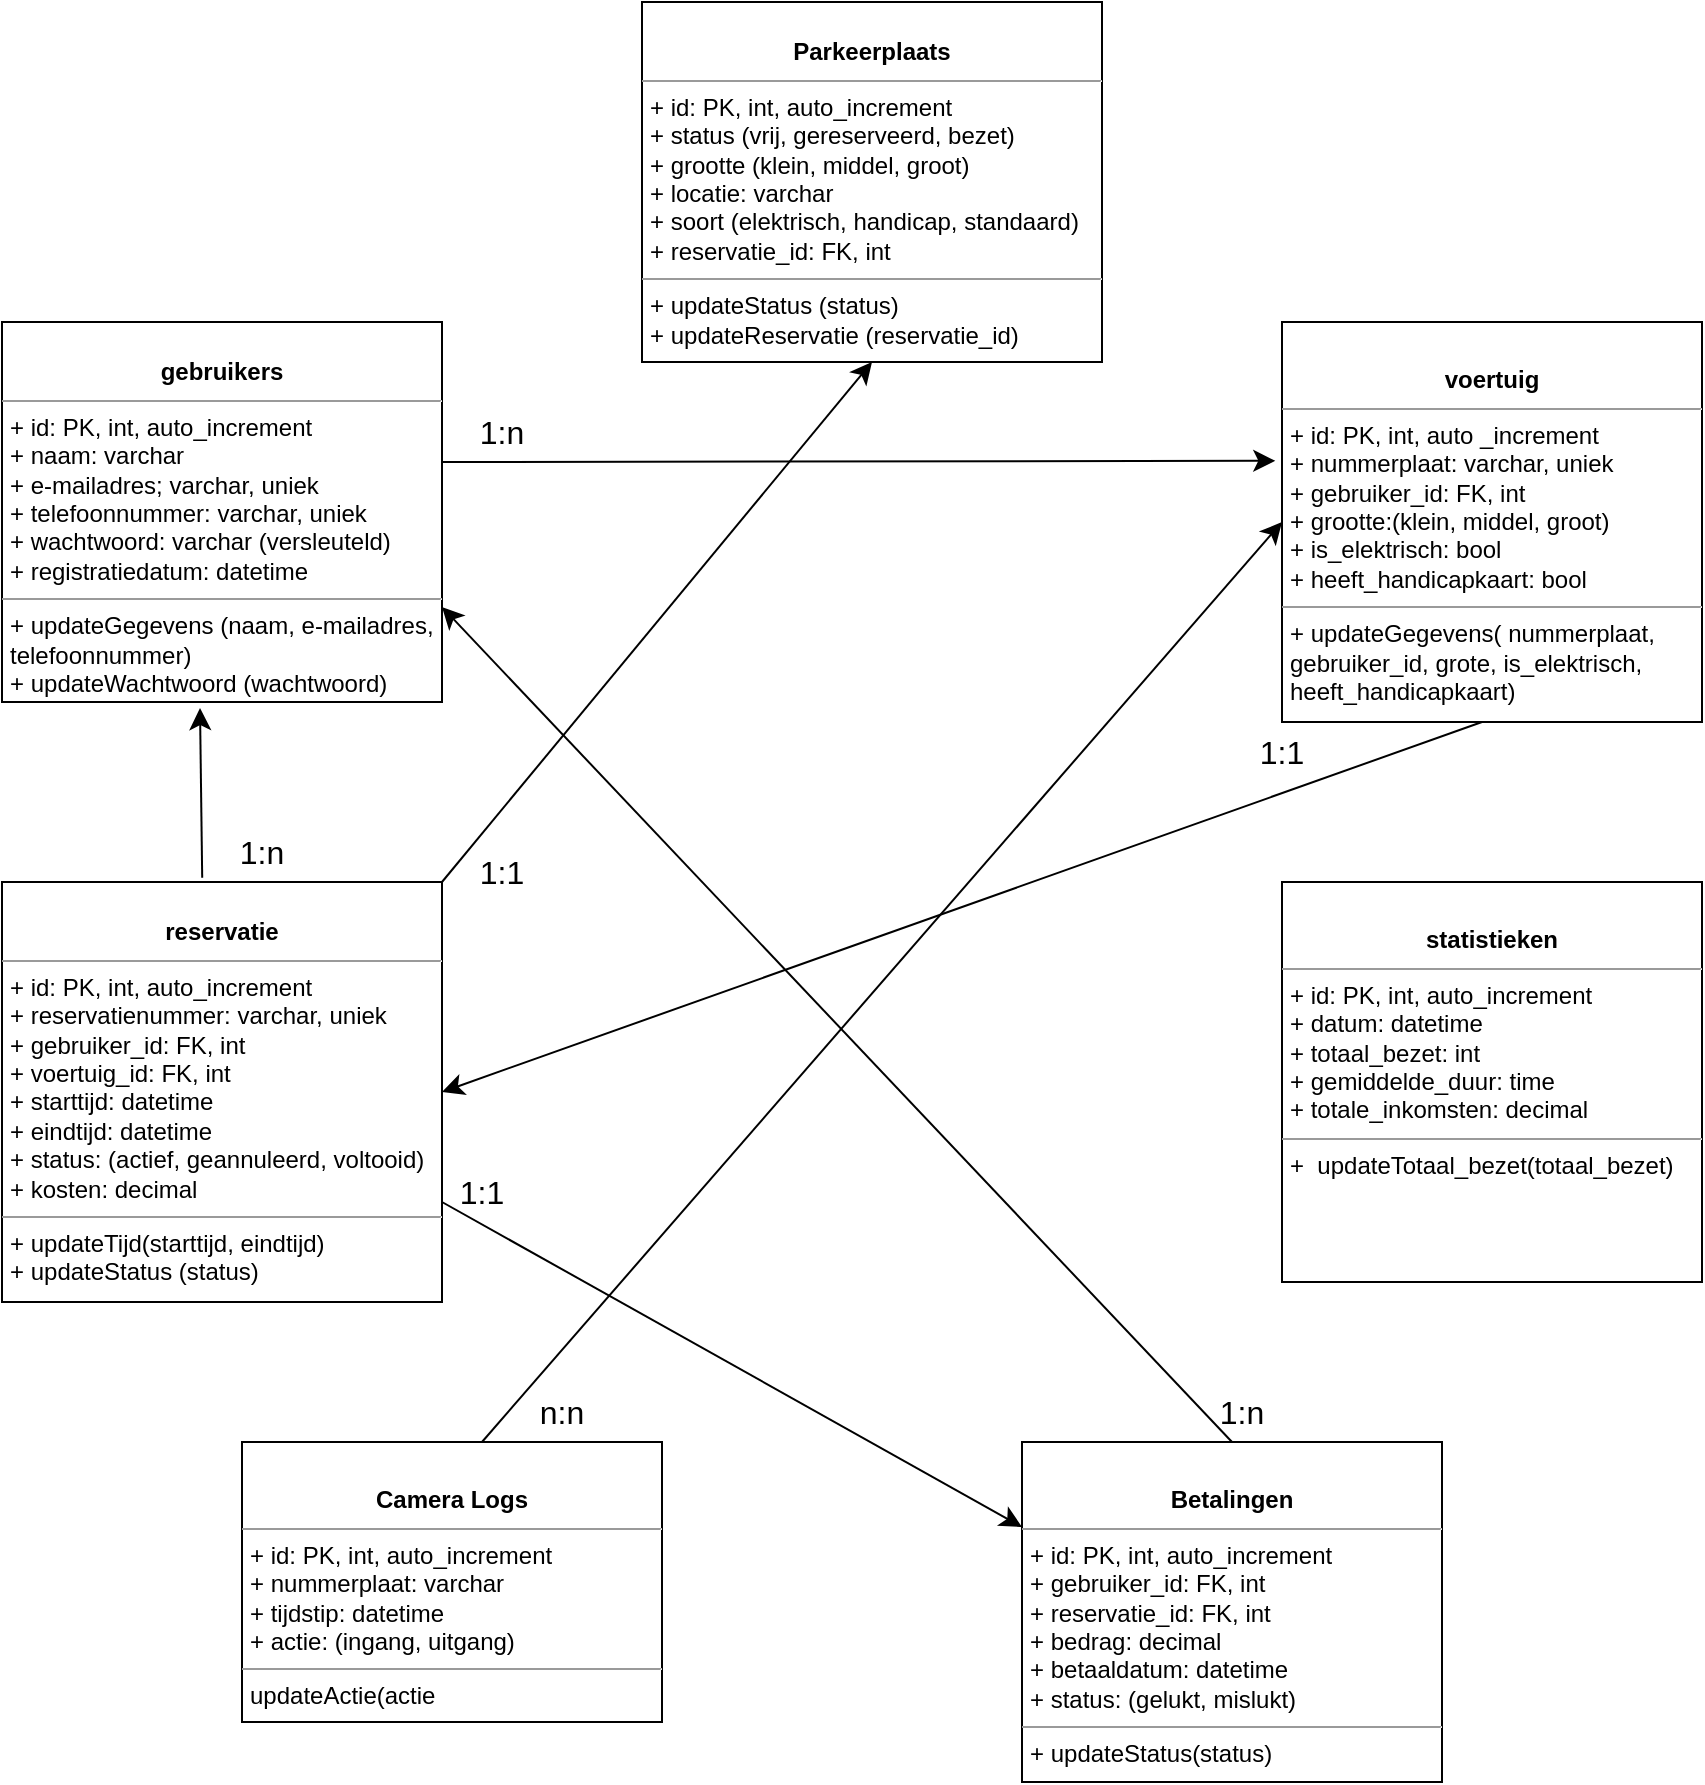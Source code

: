 <mxfile version="26.0.6">
  <diagram name="Page-1" id="c4acf3e9-155e-7222-9cf6-157b1a14988f">
    <mxGraphModel grid="1" page="1" gridSize="10" guides="1" tooltips="1" connect="1" arrows="1" fold="1" pageScale="1" pageWidth="850" pageHeight="1100" background="none" math="0" shadow="0">
      <root>
        <mxCell id="0" />
        <mxCell id="1" parent="0" />
        <mxCell id="5d2195bd80daf111-20" value="&lt;p style=&quot;margin:0px;margin-top:4px;text-align:center;&quot;&gt;&lt;br&gt;&lt;b&gt;gebruikers&lt;/b&gt;&lt;/p&gt;&lt;hr size=&quot;1&quot;&gt;&lt;p style=&quot;margin:0px;margin-left:4px;&quot;&gt;+ id: PK, int, auto_increment&amp;nbsp;&lt;/p&gt;&lt;p style=&quot;margin:0px;margin-left:4px;&quot;&gt;+ naam: varchar&lt;br&gt;+ e-mailadres; varchar, uniek&lt;/p&gt;&lt;p style=&quot;margin:0px;margin-left:4px;&quot;&gt;+ telefoonnummer: varchar, uniek&lt;/p&gt;&lt;p style=&quot;margin:0px;margin-left:4px;&quot;&gt;+ wachtwoord: varchar (versleuteld)&lt;/p&gt;&lt;p style=&quot;margin:0px;margin-left:4px;&quot;&gt;+ registratiedatum: datetime&lt;/p&gt;&lt;hr size=&quot;1&quot;&gt;&lt;p style=&quot;margin:0px;margin-left:4px;&quot;&gt;+ updateGegevens (naam, e-mailadres,&lt;/p&gt;&lt;p style=&quot;margin:0px;margin-left:4px;&quot;&gt;telefoonnummer)&lt;br&gt;&lt;/p&gt;&lt;p style=&quot;margin:0px;margin-left:4px;&quot;&gt;+ updateWachtwoord (wachtwoord)&lt;/p&gt;" style="verticalAlign=top;align=left;overflow=fill;fontSize=12;fontFamily=Helvetica;html=1;rounded=0;shadow=0;comic=0;labelBackgroundColor=none;strokeWidth=1" vertex="1" parent="1">
          <mxGeometry y="160" width="220" height="190" as="geometry" />
        </mxCell>
        <mxCell id="PEtrFHjvNyEIAuAdmES_-1" value="&lt;p style=&quot;margin:0px;margin-top:4px;text-align:center;&quot;&gt;&lt;br&gt;&lt;b&gt;Parkeerplaats&lt;/b&gt;&lt;/p&gt;&lt;hr size=&quot;1&quot;&gt;&lt;p style=&quot;margin:0px;margin-left:4px;&quot;&gt;+ id: PK, int, auto_increment&lt;br&gt;+ status (vrij, gereserveerd, bezet)&lt;/p&gt;&lt;p style=&quot;margin:0px;margin-left:4px;&quot;&gt;+ grootte (klein, middel, groot)&lt;/p&gt;&lt;p style=&quot;margin:0px;margin-left:4px;&quot;&gt;+ locatie: varchar&lt;/p&gt;&lt;p style=&quot;margin:0px;margin-left:4px;&quot;&gt;+ soort (elektrisch, handicap, standaard)&lt;/p&gt;&lt;p style=&quot;margin:0px;margin-left:4px;&quot;&gt;+ reservatie_id: FK, int&lt;/p&gt;&lt;hr size=&quot;1&quot;&gt;&lt;p style=&quot;margin:0px;margin-left:4px;&quot;&gt;+ updateStatus (status)&lt;br&gt;&lt;/p&gt;&lt;p style=&quot;margin:0px;margin-left:4px;&quot;&gt;+ updateReservatie (reservatie_id)&lt;/p&gt;" style="verticalAlign=top;align=left;overflow=fill;fontSize=12;fontFamily=Helvetica;html=1;rounded=0;shadow=0;comic=0;labelBackgroundColor=none;strokeWidth=1" vertex="1" parent="1">
          <mxGeometry x="320" width="230" height="180" as="geometry" />
        </mxCell>
        <mxCell id="PEtrFHjvNyEIAuAdmES_-2" value="&lt;p style=&quot;margin:0px;margin-top:4px;text-align:center;&quot;&gt;&lt;br&gt;&lt;b&gt;reservatie&lt;/b&gt;&lt;/p&gt;&lt;hr size=&quot;1&quot;&gt;&lt;p style=&quot;margin:0px;margin-left:4px;&quot;&gt;+ id: PK, int, auto_increment&lt;br&gt;&lt;/p&gt;&lt;p style=&quot;margin:0px;margin-left:4px;&quot;&gt;+ reservatienummer: varchar, uniek&lt;/p&gt;&lt;p style=&quot;margin:0px;margin-left:4px;&quot;&gt;+ gebruiker_id: FK, int&lt;/p&gt;&lt;p style=&quot;margin:0px;margin-left:4px;&quot;&gt;+ voertuig_id: FK, int&lt;/p&gt;&lt;p style=&quot;margin:0px;margin-left:4px;&quot;&gt;+ starttijd: datetime&lt;/p&gt;&lt;p style=&quot;margin:0px;margin-left:4px;&quot;&gt;+ eindtijd: datetime&lt;/p&gt;&lt;p style=&quot;margin:0px;margin-left:4px;&quot;&gt;+ status: (actief, geannuleerd, voltooid)&lt;/p&gt;&lt;p style=&quot;margin:0px;margin-left:4px;&quot;&gt;+ kosten: decimal&lt;/p&gt;&lt;hr size=&quot;1&quot;&gt;&lt;p style=&quot;margin:0px;margin-left:4px;&quot;&gt;+ updateTijd(starttijd, eindtijd)&lt;br&gt;+ updateStatus (status)&lt;/p&gt;" style="verticalAlign=top;align=left;overflow=fill;fontSize=12;fontFamily=Helvetica;html=1;rounded=0;shadow=0;comic=0;labelBackgroundColor=none;strokeWidth=1" vertex="1" parent="1">
          <mxGeometry y="440" width="220" height="210" as="geometry" />
        </mxCell>
        <mxCell id="PEtrFHjvNyEIAuAdmES_-3" value="&lt;p style=&quot;margin:0px;margin-top:4px;text-align:center;&quot;&gt;&lt;br&gt;&lt;/p&gt;&lt;p style=&quot;margin:0px;margin-top:4px;text-align:center;&quot;&gt;&lt;b&gt;voertuig&lt;/b&gt;&lt;/p&gt;&lt;hr size=&quot;1&quot;&gt;&lt;p style=&quot;margin:0px;margin-left:4px;&quot;&gt;+ id: PK, int, auto _increment&lt;/p&gt;&lt;p style=&quot;margin:0px;margin-left:4px;&quot;&gt;+ nummerplaat: varchar, uniek&lt;br&gt;+ gebruiker_id: FK, int&lt;/p&gt;&lt;p style=&quot;margin:0px;margin-left:4px;&quot;&gt;+ grootte:(klein, middel, groot)&lt;/p&gt;&lt;p style=&quot;margin:0px;margin-left:4px;&quot;&gt;+ is_elektrisch: bool&lt;/p&gt;&lt;p style=&quot;margin:0px;margin-left:4px;&quot;&gt;+ heeft_handicapkaart: bool&lt;/p&gt;&lt;hr size=&quot;1&quot;&gt;&lt;p style=&quot;margin:0px;margin-left:4px;&quot;&gt;+ updateGegevens( nummerplaat,&lt;/p&gt;&lt;p style=&quot;margin:0px;margin-left:4px;&quot;&gt;gebruiker_id, grote, is_elektrisch,&amp;nbsp;&lt;/p&gt;&lt;p style=&quot;margin:0px;margin-left:4px;&quot;&gt;heeft_handicapkaart)&lt;/p&gt;" style="verticalAlign=top;align=left;overflow=fill;fontSize=12;fontFamily=Helvetica;html=1;rounded=0;shadow=0;comic=0;labelBackgroundColor=none;strokeWidth=1" vertex="1" parent="1">
          <mxGeometry x="640" y="160" width="210" height="200" as="geometry" />
        </mxCell>
        <mxCell id="WVcPlBEXeZLDHjQ4qvBA-1" value="&lt;p style=&quot;margin:0px;margin-top:4px;text-align:center;&quot;&gt;&lt;br&gt;&lt;/p&gt;&lt;p style=&quot;margin:0px;margin-top:4px;text-align:center;&quot;&gt;&lt;b&gt;Betalingen&lt;/b&gt;&lt;/p&gt;&lt;hr size=&quot;1&quot;&gt;&lt;p style=&quot;margin:0px;margin-left:4px;&quot;&gt;+ id: PK, int, auto_increment&lt;br&gt;&lt;/p&gt;&lt;p style=&quot;margin:0px;margin-left:4px;&quot;&gt;+ gebruiker_id: FK, int&lt;/p&gt;&lt;p style=&quot;margin:0px;margin-left:4px;&quot;&gt;+ reservatie_id: FK, int&lt;/p&gt;&lt;p style=&quot;margin:0px;margin-left:4px;&quot;&gt;+ bedrag: decimal&lt;/p&gt;&lt;p style=&quot;margin:0px;margin-left:4px;&quot;&gt;+ betaaldatum: datetime&lt;/p&gt;&lt;p style=&quot;margin:0px;margin-left:4px;&quot;&gt;+ status: (gelukt, mislukt)&lt;/p&gt;&lt;hr size=&quot;1&quot;&gt;&lt;p style=&quot;margin:0px;margin-left:4px;&quot;&gt;+ updateStatus(status)&lt;/p&gt;" style="verticalAlign=top;align=left;overflow=fill;fontSize=12;fontFamily=Helvetica;html=1;rounded=0;shadow=0;comic=0;labelBackgroundColor=none;strokeWidth=1" vertex="1" parent="1">
          <mxGeometry x="510" y="720" width="210" height="170" as="geometry" />
        </mxCell>
        <mxCell id="WVcPlBEXeZLDHjQ4qvBA-2" value="&lt;p style=&quot;margin:0px;margin-top:4px;text-align:center;&quot;&gt;&lt;br&gt;&lt;/p&gt;&lt;p style=&quot;margin:0px;margin-top:4px;text-align:center;&quot;&gt;&lt;b&gt;Camera Logs&lt;/b&gt;&lt;/p&gt;&lt;hr size=&quot;1&quot;&gt;&lt;p style=&quot;margin:0px;margin-left:4px;&quot;&gt;+ id: PK, int, auto_increment&lt;br&gt;&lt;/p&gt;&lt;p style=&quot;margin:0px;margin-left:4px;&quot;&gt;+ nummerplaat: varchar&lt;/p&gt;&lt;p style=&quot;margin:0px;margin-left:4px;&quot;&gt;+ tijdstip: datetime&lt;/p&gt;&lt;p style=&quot;margin:0px;margin-left:4px;&quot;&gt;+ actie: (ingang, uitgang)&lt;/p&gt;&lt;hr size=&quot;1&quot;&gt;&lt;p style=&quot;margin:0px;margin-left:4px;&quot;&gt;updateActie(actie&lt;/p&gt;" style="verticalAlign=top;align=left;overflow=fill;fontSize=12;fontFamily=Helvetica;html=1;rounded=0;shadow=0;comic=0;labelBackgroundColor=none;strokeWidth=1" vertex="1" parent="1">
          <mxGeometry x="120" y="720" width="210" height="140" as="geometry" />
        </mxCell>
        <mxCell id="WVcPlBEXeZLDHjQ4qvBA-3" value="&lt;p style=&quot;margin:0px;margin-top:4px;text-align:center;&quot;&gt;&lt;br&gt;&lt;/p&gt;&lt;p style=&quot;margin:0px;margin-top:4px;text-align:center;&quot;&gt;&lt;b&gt;statistieken&lt;/b&gt;&lt;/p&gt;&lt;hr size=&quot;1&quot;&gt;&lt;p style=&quot;margin:0px;margin-left:4px;&quot;&gt;+ id: PK, int, auto_increment&lt;br&gt;&lt;/p&gt;&lt;p style=&quot;margin:0px;margin-left:4px;&quot;&gt;+ datum: datetime&lt;/p&gt;&lt;p style=&quot;margin:0px;margin-left:4px;&quot;&gt;+ totaal_bezet: int&lt;/p&gt;&lt;p style=&quot;margin:0px;margin-left:4px;&quot;&gt;+ gemiddelde_duur: time&lt;/p&gt;&lt;p style=&quot;margin:0px;margin-left:4px;&quot;&gt;+ totale_inkomsten: decimal&lt;/p&gt;&lt;hr size=&quot;1&quot;&gt;&lt;p style=&quot;margin:0px;margin-left:4px;&quot;&gt;+&amp;nbsp; updateTotaal_bezet(totaal_bezet)&lt;/p&gt;" style="verticalAlign=top;align=left;overflow=fill;fontSize=12;fontFamily=Helvetica;html=1;rounded=0;shadow=0;comic=0;labelBackgroundColor=none;strokeWidth=1" vertex="1" parent="1">
          <mxGeometry x="640" y="440" width="210" height="200" as="geometry" />
        </mxCell>
        <mxCell id="WVcPlBEXeZLDHjQ4qvBA-5" value="" style="endArrow=classic;html=1;rounded=0;fontSize=12;startSize=8;endSize=8;curved=1;entryX=-0.016;entryY=0.347;entryDx=0;entryDy=0;entryPerimeter=0;" edge="1" parent="1" target="PEtrFHjvNyEIAuAdmES_-3">
          <mxGeometry width="50" height="50" relative="1" as="geometry">
            <mxPoint x="220" y="230" as="sourcePoint" />
            <mxPoint x="270" y="180" as="targetPoint" />
          </mxGeometry>
        </mxCell>
        <mxCell id="WVcPlBEXeZLDHjQ4qvBA-7" value="1:n" style="text;html=1;align=center;verticalAlign=middle;whiteSpace=wrap;rounded=0;fontSize=16;" vertex="1" parent="1">
          <mxGeometry x="220" y="200" width="60" height="30" as="geometry" />
        </mxCell>
        <mxCell id="WVcPlBEXeZLDHjQ4qvBA-9" value="1:n" style="text;html=1;align=center;verticalAlign=middle;whiteSpace=wrap;rounded=0;fontSize=16;" vertex="1" parent="1">
          <mxGeometry x="590" y="690" width="60" height="30" as="geometry" />
        </mxCell>
        <mxCell id="WVcPlBEXeZLDHjQ4qvBA-10" value="1:1" style="text;html=1;align=center;verticalAlign=middle;whiteSpace=wrap;rounded=0;fontSize=16;" vertex="1" parent="1">
          <mxGeometry x="220" y="420" width="60" height="30" as="geometry" />
        </mxCell>
        <mxCell id="WVcPlBEXeZLDHjQ4qvBA-11" value="1:1" style="text;html=1;align=center;verticalAlign=middle;whiteSpace=wrap;rounded=0;fontSize=16;" vertex="1" parent="1">
          <mxGeometry x="610" y="360" width="60" height="30" as="geometry" />
        </mxCell>
        <mxCell id="WVcPlBEXeZLDHjQ4qvBA-12" value="1:n" style="text;html=1;align=center;verticalAlign=middle;whiteSpace=wrap;rounded=0;fontSize=16;" vertex="1" parent="1">
          <mxGeometry x="100" y="410" width="60" height="30" as="geometry" />
        </mxCell>
        <mxCell id="WVcPlBEXeZLDHjQ4qvBA-13" value="" style="endArrow=classic;html=1;rounded=0;fontSize=12;startSize=8;endSize=8;curved=1;entryX=0.45;entryY=1.016;entryDx=0;entryDy=0;exitX=0.455;exitY=-0.01;exitDx=0;exitDy=0;exitPerimeter=0;entryPerimeter=0;" edge="1" parent="1" source="PEtrFHjvNyEIAuAdmES_-2" target="5d2195bd80daf111-20">
          <mxGeometry width="50" height="50" relative="1" as="geometry">
            <mxPoint x="40" y="380" as="sourcePoint" />
            <mxPoint x="100" y="420" as="targetPoint" />
          </mxGeometry>
        </mxCell>
        <mxCell id="WVcPlBEXeZLDHjQ4qvBA-14" value="" style="endArrow=classic;html=1;rounded=0;fontSize=12;startSize=8;endSize=8;curved=1;entryX=1;entryY=0.5;entryDx=0;entryDy=0;" edge="1" parent="1" target="PEtrFHjvNyEIAuAdmES_-2">
          <mxGeometry width="50" height="50" relative="1" as="geometry">
            <mxPoint x="740" y="360" as="sourcePoint" />
            <mxPoint x="790" y="310" as="targetPoint" />
          </mxGeometry>
        </mxCell>
        <mxCell id="WVcPlBEXeZLDHjQ4qvBA-15" value="" style="endArrow=classic;html=1;rounded=0;fontSize=12;startSize=8;endSize=8;curved=1;entryX=0.5;entryY=1;entryDx=0;entryDy=0;" edge="1" parent="1" target="PEtrFHjvNyEIAuAdmES_-1">
          <mxGeometry width="50" height="50" relative="1" as="geometry">
            <mxPoint x="220" y="440" as="sourcePoint" />
            <mxPoint x="270" y="390" as="targetPoint" />
          </mxGeometry>
        </mxCell>
        <mxCell id="WVcPlBEXeZLDHjQ4qvBA-16" value="n:n" style="text;html=1;align=center;verticalAlign=middle;whiteSpace=wrap;rounded=0;fontSize=16;" vertex="1" parent="1">
          <mxGeometry x="250" y="690" width="60" height="30" as="geometry" />
        </mxCell>
        <mxCell id="WVcPlBEXeZLDHjQ4qvBA-18" value="1:1" style="text;html=1;align=center;verticalAlign=middle;whiteSpace=wrap;rounded=0;fontSize=16;" vertex="1" parent="1">
          <mxGeometry x="210" y="580" width="60" height="30" as="geometry" />
        </mxCell>
        <mxCell id="WVcPlBEXeZLDHjQ4qvBA-19" value="" style="endArrow=classic;html=1;rounded=0;fontSize=12;startSize=8;endSize=8;curved=1;entryX=0;entryY=0.25;entryDx=0;entryDy=0;" edge="1" parent="1" target="WVcPlBEXeZLDHjQ4qvBA-1">
          <mxGeometry width="50" height="50" relative="1" as="geometry">
            <mxPoint x="220" y="600" as="sourcePoint" />
            <mxPoint x="270" y="550" as="targetPoint" />
          </mxGeometry>
        </mxCell>
        <mxCell id="WVcPlBEXeZLDHjQ4qvBA-20" value="" style="endArrow=classic;html=1;rounded=0;fontSize=12;startSize=8;endSize=8;curved=1;entryX=1;entryY=0.75;entryDx=0;entryDy=0;exitX=0.5;exitY=0;exitDx=0;exitDy=0;" edge="1" parent="1" source="WVcPlBEXeZLDHjQ4qvBA-1" target="5d2195bd80daf111-20">
          <mxGeometry width="50" height="50" relative="1" as="geometry">
            <mxPoint x="480" y="600" as="sourcePoint" />
            <mxPoint x="585" y="650" as="targetPoint" />
          </mxGeometry>
        </mxCell>
        <mxCell id="WVcPlBEXeZLDHjQ4qvBA-21" value="" style="endArrow=classic;html=1;rounded=0;fontSize=12;startSize=8;endSize=8;curved=1;entryX=0;entryY=0.5;entryDx=0;entryDy=0;" edge="1" parent="1" target="PEtrFHjvNyEIAuAdmES_-3">
          <mxGeometry width="50" height="50" relative="1" as="geometry">
            <mxPoint x="240" y="720" as="sourcePoint" />
            <mxPoint x="290" y="670" as="targetPoint" />
          </mxGeometry>
        </mxCell>
      </root>
    </mxGraphModel>
  </diagram>
</mxfile>
